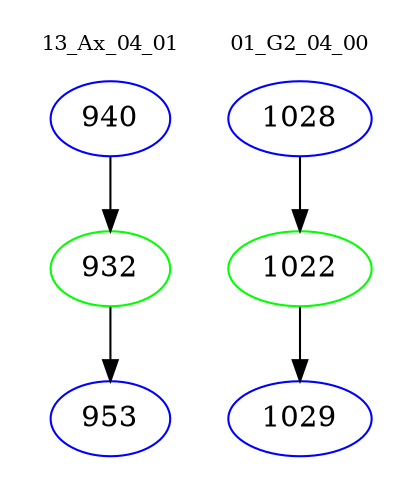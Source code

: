 digraph{
subgraph cluster_0 {
color = white
label = "13_Ax_04_01";
fontsize=10;
T0_940 [label="940", color="blue"]
T0_940 -> T0_932 [color="black"]
T0_932 [label="932", color="green"]
T0_932 -> T0_953 [color="black"]
T0_953 [label="953", color="blue"]
}
subgraph cluster_1 {
color = white
label = "01_G2_04_00";
fontsize=10;
T1_1028 [label="1028", color="blue"]
T1_1028 -> T1_1022 [color="black"]
T1_1022 [label="1022", color="green"]
T1_1022 -> T1_1029 [color="black"]
T1_1029 [label="1029", color="blue"]
}
}
